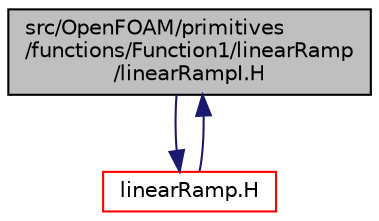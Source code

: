 digraph "src/OpenFOAM/primitives/functions/Function1/linearRamp/linearRampI.H"
{
  bgcolor="transparent";
  edge [fontname="Helvetica",fontsize="10",labelfontname="Helvetica",labelfontsize="10"];
  node [fontname="Helvetica",fontsize="10",shape=record];
  Node1 [label="src/OpenFOAM/primitives\l/functions/Function1/linearRamp\l/linearRampI.H",height=0.2,width=0.4,color="black", fillcolor="grey75", style="filled" fontcolor="black"];
  Node1 -> Node2 [color="midnightblue",fontsize="10",style="solid",fontname="Helvetica"];
  Node2 [label="linearRamp.H",height=0.2,width=0.4,color="red",URL="$linearRamp_8H.html"];
  Node2 -> Node1 [color="midnightblue",fontsize="10",style="solid",fontname="Helvetica"];
}
